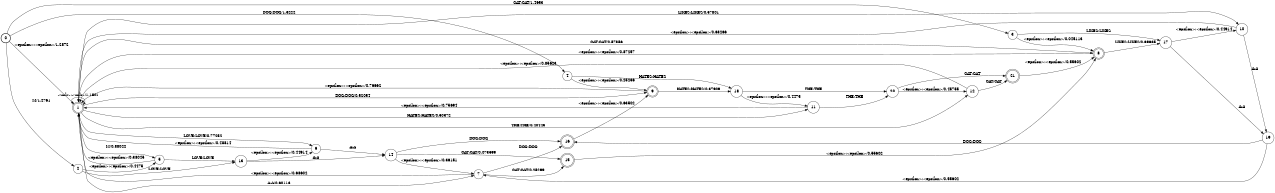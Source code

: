 digraph FST {
rankdir = LR;
size = "8.5,11";
center = 1;
orientation = Portrait;
ranksep = "0.4";
nodesep = "0.25";
0 [label = "0", shape = circle, style = bold, fontsize = 14]
	0 -> 1 [label = "<epsilon>:<epsilon>/1.2872", fontsize = 14];
	0 -> 2 [label = "I:I/1.2761", fontsize = 14];
	0 -> 3 [label = "CAT:CAT/1.4653", fontsize = 14];
	0 -> 4 [label = "DOG:DOG/1.3222", fontsize = 14];
1 [label = "1", shape = doublecircle, style = solid, fontsize = 14]
	1 -> 1 [label = "<unk>:<unk>/1.1501", fontsize = 14];
	1 -> 5 [label = "I:I/0.88022", fontsize = 14];
	1 -> 6 [label = "LOVE:LOVE/0.77252", fontsize = 14];
	1 -> 7 [label = "A:A/0.60113", fontsize = 14];
	1 -> 8 [label = "CAT:CAT/0.57856", fontsize = 14];
	1 -> 9 [label = "DOG:DOG/0.52054", fontsize = 14];
	1 -> 10 [label = "LIKES:LIKES/0.57801", fontsize = 14];
	1 -> 11 [label = "HATES:HATES/0.50372", fontsize = 14];
	1 -> 12 [label = "THE:THE/0.40443", fontsize = 14];
2 [label = "2", shape = circle, style = solid, fontsize = 14]
	2 -> 5 [label = "<epsilon>:<epsilon>/0.4475", fontsize = 14];
	2 -> 13 [label = "LOVE:LOVE", fontsize = 14];
3 [label = "3", shape = circle, style = solid, fontsize = 14]
	3 -> 8 [label = "<epsilon>:<epsilon>/0.045113", fontsize = 14];
	3 -> 17 [label = "LIKES:LIKES", fontsize = 14];
4 [label = "4", shape = circle, style = solid, fontsize = 14]
	4 -> 9 [label = "<epsilon>:<epsilon>/0.25236", fontsize = 14];
	4 -> 18 [label = "HATES:HATES", fontsize = 14];
5 [label = "5", shape = circle, style = solid, fontsize = 14]
	5 -> 1 [label = "<epsilon>:<epsilon>/0.38045", fontsize = 14];
	5 -> 13 [label = "LOVE:LOVE", fontsize = 14];
6 [label = "6", shape = circle, style = solid, fontsize = 14]
	6 -> 1 [label = "<epsilon>:<epsilon>/0.48814", fontsize = 14];
	6 -> 14 [label = "A:A", fontsize = 14];
7 [label = "7", shape = circle, style = solid, fontsize = 14]
	7 -> 1 [label = "<epsilon>:<epsilon>/0.68602", fontsize = 14];
	7 -> 15 [label = "CAT:CAT/0.25299", fontsize = 14];
	7 -> 16 [label = "DOG:DOG", fontsize = 14];
8 [label = "8", shape = doublecircle, style = solid, fontsize = 14]
	8 -> 1 [label = "<epsilon>:<epsilon>/0.87257", fontsize = 14];
	8 -> 17 [label = "LIKES:LIKES/0.69635", fontsize = 14];
9 [label = "9", shape = doublecircle, style = solid, fontsize = 14]
	9 -> 1 [label = "<epsilon>:<epsilon>/0.76662", fontsize = 14];
	9 -> 18 [label = "HATES:HATES/0.37909", fontsize = 14];
10 [label = "10", shape = circle, style = solid, fontsize = 14]
	10 -> 1 [label = "<epsilon>:<epsilon>/0.68266", fontsize = 14];
	10 -> 19 [label = "A:A", fontsize = 14];
11 [label = "11", shape = circle, style = solid, fontsize = 14]
	11 -> 1 [label = "<epsilon>:<epsilon>/0.75694", fontsize = 14];
	11 -> 20 [label = "THE:THE", fontsize = 14];
12 [label = "12", shape = circle, style = solid, fontsize = 14]
	12 -> 1 [label = "<epsilon>:<epsilon>/0.85623", fontsize = 14];
	12 -> 21 [label = "CAT:CAT", fontsize = 14];
13 [label = "13", shape = circle, style = solid, fontsize = 14]
	13 -> 6 [label = "<epsilon>:<epsilon>/0.44914", fontsize = 14];
	13 -> 14 [label = "A:A", fontsize = 14];
14 [label = "14", shape = circle, style = solid, fontsize = 14]
	14 -> 7 [label = "<epsilon>:<epsilon>/0.36151", fontsize = 14];
	14 -> 15 [label = "CAT:CAT/0.073599", fontsize = 14];
	14 -> 16 [label = "DOG:DOG", fontsize = 14];
15 [label = "15", shape = doublecircle, style = solid, fontsize = 14]
	15 -> 8 [label = "<epsilon>:<epsilon>/0.55602", fontsize = 14];
16 [label = "16", shape = doublecircle, style = solid, fontsize = 14]
	16 -> 9 [label = "<epsilon>:<epsilon>/0.63502", fontsize = 14];
17 [label = "17", shape = circle, style = solid, fontsize = 14]
	17 -> 10 [label = "<epsilon>:<epsilon>/0.44914", fontsize = 14];
	17 -> 19 [label = "A:A", fontsize = 14];
18 [label = "18", shape = circle, style = solid, fontsize = 14]
	18 -> 11 [label = "<epsilon>:<epsilon>/0.4475", fontsize = 14];
	18 -> 20 [label = "THE:THE", fontsize = 14];
19 [label = "19", shape = circle, style = solid, fontsize = 14]
	19 -> 7 [label = "<epsilon>:<epsilon>/0.55602", fontsize = 14];
	19 -> 16 [label = "DOG:DOG", fontsize = 14];
20 [label = "20", shape = circle, style = solid, fontsize = 14]
	20 -> 12 [label = "<epsilon>:<epsilon>/0.45755", fontsize = 14];
	20 -> 21 [label = "CAT:CAT", fontsize = 14];
21 [label = "21", shape = doublecircle, style = solid, fontsize = 14]
	21 -> 8 [label = "<epsilon>:<epsilon>/0.55602", fontsize = 14];
}
